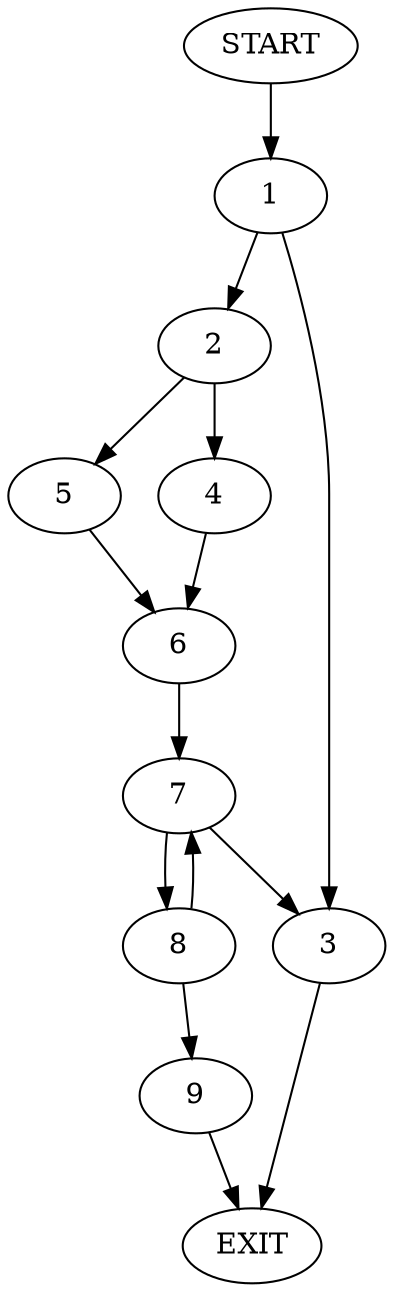 digraph {
0 [label="START"]
10 [label="EXIT"]
0 -> 1
1 -> 2
1 -> 3
2 -> 4
2 -> 5
3 -> 10
5 -> 6
4 -> 6
6 -> 7
7 -> 3
7 -> 8
8 -> 7
8 -> 9
9 -> 10
}
